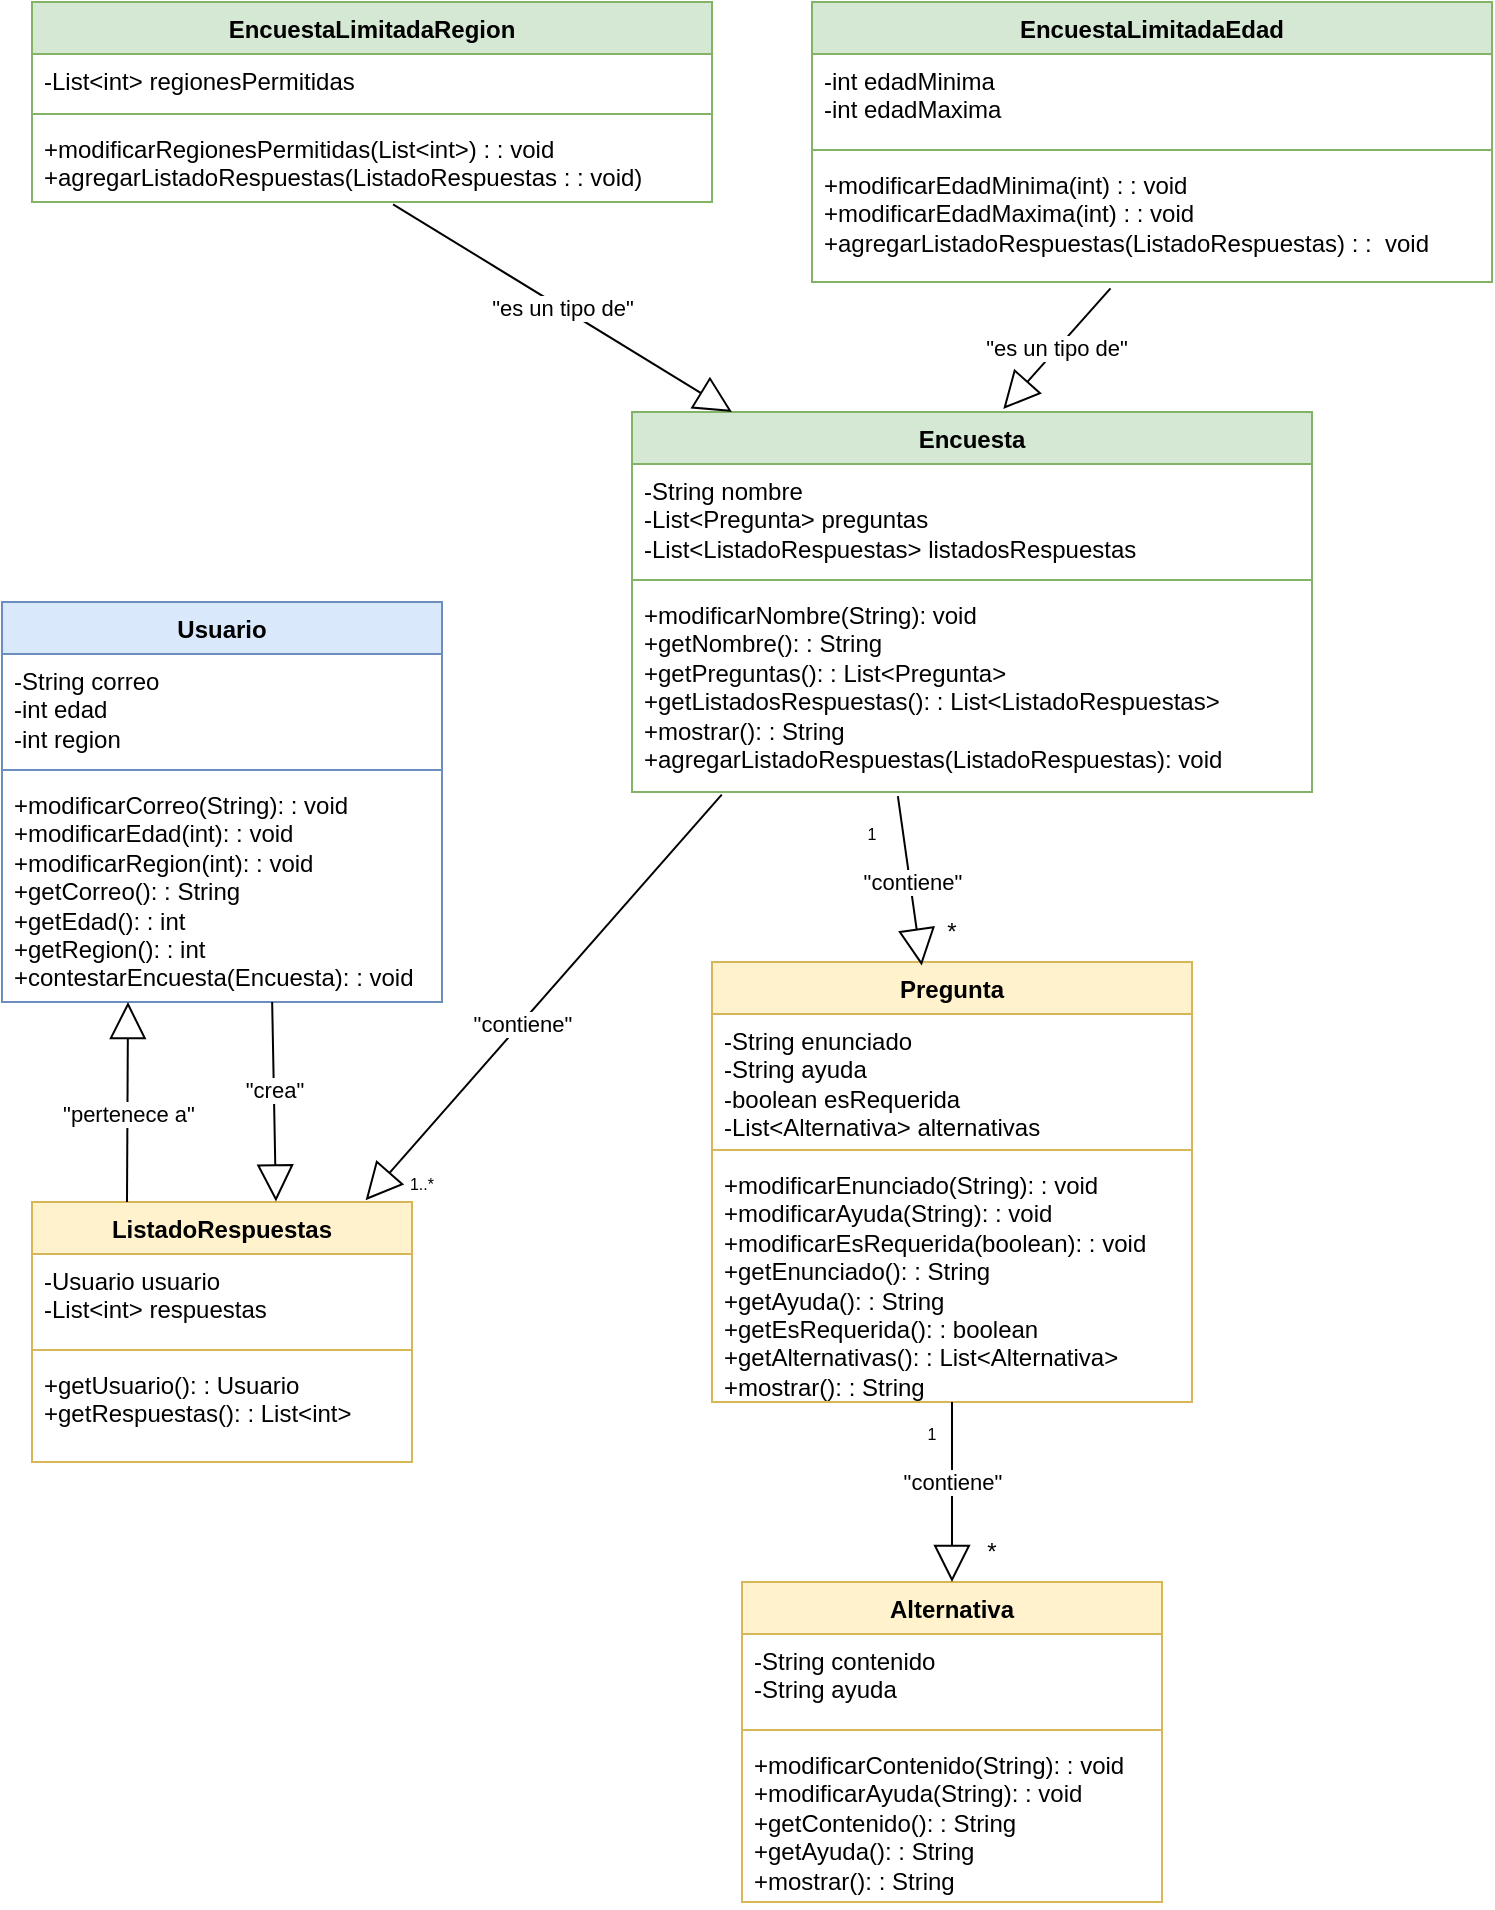 <mxfile version="24.7.10">
  <diagram name="Página-1" id="j6MuJkTMsLmQ1aXYSfne">
    <mxGraphModel dx="956" dy="516" grid="1" gridSize="10" guides="1" tooltips="1" connect="1" arrows="1" fold="1" page="1" pageScale="1" pageWidth="827" pageHeight="1169" math="0" shadow="0">
      <root>
        <mxCell id="0" />
        <mxCell id="1" parent="0" />
        <mxCell id="hdZ4ecEsuRClOm41MBSE-1" value="EncuestaLimitadaRegion" style="swimlane;fontStyle=1;align=center;verticalAlign=top;childLayout=stackLayout;horizontal=1;startSize=26;horizontalStack=0;resizeParent=1;resizeParentMax=0;resizeLast=0;collapsible=1;marginBottom=0;whiteSpace=wrap;html=1;fillColor=#d5e8d4;strokeColor=#82b366;" vertex="1" parent="1">
          <mxGeometry x="40" y="20" width="340" height="100" as="geometry" />
        </mxCell>
        <mxCell id="hdZ4ecEsuRClOm41MBSE-2" value="-List&amp;lt;int&amp;gt; regionesPermitidas" style="text;strokeColor=none;fillColor=none;align=left;verticalAlign=top;spacingLeft=4;spacingRight=4;overflow=hidden;rotatable=0;points=[[0,0.5],[1,0.5]];portConstraint=eastwest;whiteSpace=wrap;html=1;" vertex="1" parent="hdZ4ecEsuRClOm41MBSE-1">
          <mxGeometry y="26" width="340" height="26" as="geometry" />
        </mxCell>
        <mxCell id="hdZ4ecEsuRClOm41MBSE-3" value="" style="line;strokeWidth=1;fillColor=none;align=left;verticalAlign=middle;spacingTop=-1;spacingLeft=3;spacingRight=3;rotatable=0;labelPosition=right;points=[];portConstraint=eastwest;strokeColor=inherit;" vertex="1" parent="hdZ4ecEsuRClOm41MBSE-1">
          <mxGeometry y="52" width="340" height="8" as="geometry" />
        </mxCell>
        <mxCell id="hdZ4ecEsuRClOm41MBSE-4" value="&lt;div&gt;+modificarRegionesPermitidas(List&amp;lt;int&amp;gt;) : : void&lt;/div&gt;&lt;div&gt;+agregarListadoRespuestas(ListadoRespuestas : : void)&lt;br&gt;&lt;/div&gt;" style="text;strokeColor=none;fillColor=none;align=left;verticalAlign=top;spacingLeft=4;spacingRight=4;overflow=hidden;rotatable=0;points=[[0,0.5],[1,0.5]];portConstraint=eastwest;whiteSpace=wrap;html=1;" vertex="1" parent="hdZ4ecEsuRClOm41MBSE-1">
          <mxGeometry y="60" width="340" height="40" as="geometry" />
        </mxCell>
        <mxCell id="hdZ4ecEsuRClOm41MBSE-5" value="EncuestaLimitadaEdad" style="swimlane;fontStyle=1;align=center;verticalAlign=top;childLayout=stackLayout;horizontal=1;startSize=26;horizontalStack=0;resizeParent=1;resizeParentMax=0;resizeLast=0;collapsible=1;marginBottom=0;whiteSpace=wrap;html=1;fillColor=#d5e8d4;strokeColor=#82b366;" vertex="1" parent="1">
          <mxGeometry x="430" y="20" width="340" height="140" as="geometry" />
        </mxCell>
        <mxCell id="hdZ4ecEsuRClOm41MBSE-6" value="&lt;div&gt;-int edadMinima&lt;/div&gt;&lt;div&gt;-int edadMaxima&lt;br&gt;&lt;/div&gt;" style="text;strokeColor=none;fillColor=none;align=left;verticalAlign=top;spacingLeft=4;spacingRight=4;overflow=hidden;rotatable=0;points=[[0,0.5],[1,0.5]];portConstraint=eastwest;whiteSpace=wrap;html=1;" vertex="1" parent="hdZ4ecEsuRClOm41MBSE-5">
          <mxGeometry y="26" width="340" height="44" as="geometry" />
        </mxCell>
        <mxCell id="hdZ4ecEsuRClOm41MBSE-7" value="" style="line;strokeWidth=1;fillColor=none;align=left;verticalAlign=middle;spacingTop=-1;spacingLeft=3;spacingRight=3;rotatable=0;labelPosition=right;points=[];portConstraint=eastwest;strokeColor=inherit;" vertex="1" parent="hdZ4ecEsuRClOm41MBSE-5">
          <mxGeometry y="70" width="340" height="8" as="geometry" />
        </mxCell>
        <mxCell id="hdZ4ecEsuRClOm41MBSE-8" value="&lt;div&gt;+modificarEdadMinima(int) : : void&lt;br&gt;&lt;/div&gt;&lt;div&gt;+modificarEdadMaxima(int) : : void&lt;br&gt;&lt;/div&gt;&lt;div&gt;+agregarListadoRespuestas(ListadoRespuestas) : :&amp;nbsp; void&lt;br&gt;&lt;/div&gt;" style="text;strokeColor=none;fillColor=none;align=left;verticalAlign=top;spacingLeft=4;spacingRight=4;overflow=hidden;rotatable=0;points=[[0,0.5],[1,0.5]];portConstraint=eastwest;whiteSpace=wrap;html=1;" vertex="1" parent="hdZ4ecEsuRClOm41MBSE-5">
          <mxGeometry y="78" width="340" height="62" as="geometry" />
        </mxCell>
        <mxCell id="hdZ4ecEsuRClOm41MBSE-9" value="Encuesta" style="swimlane;fontStyle=1;align=center;verticalAlign=top;childLayout=stackLayout;horizontal=1;startSize=26;horizontalStack=0;resizeParent=1;resizeParentMax=0;resizeLast=0;collapsible=1;marginBottom=0;whiteSpace=wrap;html=1;fillColor=#d5e8d4;strokeColor=#82b366;" vertex="1" parent="1">
          <mxGeometry x="340" y="225" width="340" height="190" as="geometry" />
        </mxCell>
        <mxCell id="hdZ4ecEsuRClOm41MBSE-10" value="-String nombre&lt;br&gt;-List&amp;lt;Pregunta&amp;gt; preguntas&lt;br&gt;-List&amp;lt;ListadoRespuestas&amp;gt; listadosRespuestas" style="text;strokeColor=none;fillColor=none;align=left;verticalAlign=top;spacingLeft=4;spacingRight=4;overflow=hidden;rotatable=0;points=[[0,0.5],[1,0.5]];portConstraint=eastwest;whiteSpace=wrap;html=1;" vertex="1" parent="hdZ4ecEsuRClOm41MBSE-9">
          <mxGeometry y="26" width="340" height="54" as="geometry" />
        </mxCell>
        <mxCell id="hdZ4ecEsuRClOm41MBSE-11" value="" style="line;strokeWidth=1;fillColor=none;align=left;verticalAlign=middle;spacingTop=-1;spacingLeft=3;spacingRight=3;rotatable=0;labelPosition=right;points=[];portConstraint=eastwest;strokeColor=inherit;" vertex="1" parent="hdZ4ecEsuRClOm41MBSE-9">
          <mxGeometry y="80" width="340" height="8" as="geometry" />
        </mxCell>
        <mxCell id="hdZ4ecEsuRClOm41MBSE-12" value="+modificarNombre(String): void&lt;br&gt;+getNombre(): : String&lt;br&gt;+getPreguntas(): : List&amp;lt;Pregunta&amp;gt;&lt;br&gt;+getListadosRespuestas(): : List&amp;lt;ListadoRespuestas&amp;gt;&lt;br&gt;+mostrar(): : String&lt;br&gt;+agregarListadoRespuestas(ListadoRespuestas): void" style="text;strokeColor=none;fillColor=none;align=left;verticalAlign=top;spacingLeft=4;spacingRight=4;overflow=hidden;rotatable=0;points=[[0,0.5],[1,0.5]];portConstraint=eastwest;whiteSpace=wrap;html=1;" vertex="1" parent="hdZ4ecEsuRClOm41MBSE-9">
          <mxGeometry y="88" width="340" height="102" as="geometry" />
        </mxCell>
        <mxCell id="hdZ4ecEsuRClOm41MBSE-13" value="Usuario" style="swimlane;fontStyle=1;align=center;verticalAlign=top;childLayout=stackLayout;horizontal=1;startSize=26;horizontalStack=0;resizeParent=1;resizeParentMax=0;resizeLast=0;collapsible=1;marginBottom=0;whiteSpace=wrap;html=1;fillColor=#dae8fc;strokeColor=#6c8ebf;" vertex="1" parent="1">
          <mxGeometry x="25" y="320" width="220" height="200" as="geometry" />
        </mxCell>
        <mxCell id="hdZ4ecEsuRClOm41MBSE-14" value="-String correo&lt;br&gt;-int edad&lt;br&gt;-int region" style="text;strokeColor=none;fillColor=none;align=left;verticalAlign=top;spacingLeft=4;spacingRight=4;overflow=hidden;rotatable=0;points=[[0,0.5],[1,0.5]];portConstraint=eastwest;whiteSpace=wrap;html=1;" vertex="1" parent="hdZ4ecEsuRClOm41MBSE-13">
          <mxGeometry y="26" width="220" height="54" as="geometry" />
        </mxCell>
        <mxCell id="hdZ4ecEsuRClOm41MBSE-15" value="" style="line;strokeWidth=1;fillColor=none;align=left;verticalAlign=middle;spacingTop=-1;spacingLeft=3;spacingRight=3;rotatable=0;labelPosition=right;points=[];portConstraint=eastwest;strokeColor=inherit;" vertex="1" parent="hdZ4ecEsuRClOm41MBSE-13">
          <mxGeometry y="80" width="220" height="8" as="geometry" />
        </mxCell>
        <mxCell id="hdZ4ecEsuRClOm41MBSE-16" value="+modificarCorreo(String): : void&lt;br&gt;+modificarEdad(int): : void&lt;br&gt;+modificarRegion(int): : void&lt;br&gt;+getCorreo(): : String&lt;br&gt;+getEdad(): : int&lt;br&gt;+getRegion(): : int&lt;br&gt;+contestarEncuesta(Encuesta): : void" style="text;strokeColor=none;fillColor=none;align=left;verticalAlign=top;spacingLeft=4;spacingRight=4;overflow=hidden;rotatable=0;points=[[0,0.5],[1,0.5]];portConstraint=eastwest;whiteSpace=wrap;html=1;" vertex="1" parent="hdZ4ecEsuRClOm41MBSE-13">
          <mxGeometry y="88" width="220" height="112" as="geometry" />
        </mxCell>
        <mxCell id="hdZ4ecEsuRClOm41MBSE-17" value="ListadoRespuestas" style="swimlane;fontStyle=1;align=center;verticalAlign=top;childLayout=stackLayout;horizontal=1;startSize=26;horizontalStack=0;resizeParent=1;resizeParentMax=0;resizeLast=0;collapsible=1;marginBottom=0;whiteSpace=wrap;html=1;fillColor=#fff2cc;strokeColor=#d6b656;" vertex="1" parent="1">
          <mxGeometry x="40" y="620" width="190" height="130" as="geometry" />
        </mxCell>
        <mxCell id="hdZ4ecEsuRClOm41MBSE-18" value="-Usuario usuario&lt;br&gt;-List&amp;lt;int&amp;gt; respuestas" style="text;strokeColor=none;fillColor=none;align=left;verticalAlign=top;spacingLeft=4;spacingRight=4;overflow=hidden;rotatable=0;points=[[0,0.5],[1,0.5]];portConstraint=eastwest;whiteSpace=wrap;html=1;" vertex="1" parent="hdZ4ecEsuRClOm41MBSE-17">
          <mxGeometry y="26" width="190" height="44" as="geometry" />
        </mxCell>
        <mxCell id="hdZ4ecEsuRClOm41MBSE-19" value="" style="line;strokeWidth=1;fillColor=none;align=left;verticalAlign=middle;spacingTop=-1;spacingLeft=3;spacingRight=3;rotatable=0;labelPosition=right;points=[];portConstraint=eastwest;strokeColor=inherit;" vertex="1" parent="hdZ4ecEsuRClOm41MBSE-17">
          <mxGeometry y="70" width="190" height="8" as="geometry" />
        </mxCell>
        <mxCell id="hdZ4ecEsuRClOm41MBSE-20" value="+getUsuario(): : Usuario&lt;br&gt;+getRespuestas(): : List&amp;lt;int&amp;gt;" style="text;strokeColor=none;fillColor=none;align=left;verticalAlign=top;spacingLeft=4;spacingRight=4;overflow=hidden;rotatable=0;points=[[0,0.5],[1,0.5]];portConstraint=eastwest;whiteSpace=wrap;html=1;" vertex="1" parent="hdZ4ecEsuRClOm41MBSE-17">
          <mxGeometry y="78" width="190" height="52" as="geometry" />
        </mxCell>
        <mxCell id="hdZ4ecEsuRClOm41MBSE-21" value="Pregunta" style="swimlane;fontStyle=1;align=center;verticalAlign=top;childLayout=stackLayout;horizontal=1;startSize=26;horizontalStack=0;resizeParent=1;resizeParentMax=0;resizeLast=0;collapsible=1;marginBottom=0;whiteSpace=wrap;html=1;fillColor=#fff2cc;strokeColor=#d6b656;" vertex="1" parent="1">
          <mxGeometry x="380" y="500" width="240" height="220" as="geometry" />
        </mxCell>
        <mxCell id="hdZ4ecEsuRClOm41MBSE-22" value="-String enunciado&lt;br&gt;-String ayuda&lt;br&gt;-boolean esRequerida&lt;br&gt;-List&amp;lt;Alternativa&amp;gt; alternativas" style="text;strokeColor=none;fillColor=none;align=left;verticalAlign=top;spacingLeft=4;spacingRight=4;overflow=hidden;rotatable=0;points=[[0,0.5],[1,0.5]];portConstraint=eastwest;whiteSpace=wrap;html=1;" vertex="1" parent="hdZ4ecEsuRClOm41MBSE-21">
          <mxGeometry y="26" width="240" height="64" as="geometry" />
        </mxCell>
        <mxCell id="hdZ4ecEsuRClOm41MBSE-23" value="" style="line;strokeWidth=1;fillColor=none;align=left;verticalAlign=middle;spacingTop=-1;spacingLeft=3;spacingRight=3;rotatable=0;labelPosition=right;points=[];portConstraint=eastwest;strokeColor=inherit;" vertex="1" parent="hdZ4ecEsuRClOm41MBSE-21">
          <mxGeometry y="90" width="240" height="8" as="geometry" />
        </mxCell>
        <mxCell id="hdZ4ecEsuRClOm41MBSE-24" value="+modificarEnunciado(String): : void&lt;br&gt;+modificarAyuda(String): : void&lt;br&gt;+modificarEsRequerida(boolean): : void&lt;br&gt;+getEnunciado(): : String&lt;br&gt;+getAyuda(): : String&lt;br&gt;+getEsRequerida(): : boolean&lt;br&gt;+getAlternativas(): : List&amp;lt;Alternativa&amp;gt;&lt;br&gt;+mostrar(): : String" style="text;strokeColor=none;fillColor=none;align=left;verticalAlign=top;spacingLeft=4;spacingRight=4;overflow=hidden;rotatable=0;points=[[0,0.5],[1,0.5]];portConstraint=eastwest;whiteSpace=wrap;html=1;" vertex="1" parent="hdZ4ecEsuRClOm41MBSE-21">
          <mxGeometry y="98" width="240" height="122" as="geometry" />
        </mxCell>
        <mxCell id="hdZ4ecEsuRClOm41MBSE-25" value="Alternativa" style="swimlane;fontStyle=1;align=center;verticalAlign=top;childLayout=stackLayout;horizontal=1;startSize=26;horizontalStack=0;resizeParent=1;resizeParentMax=0;resizeLast=0;collapsible=1;marginBottom=0;whiteSpace=wrap;html=1;fillColor=#fff2cc;strokeColor=#d6b656;" vertex="1" parent="1">
          <mxGeometry x="395" y="810" width="210" height="160" as="geometry" />
        </mxCell>
        <mxCell id="hdZ4ecEsuRClOm41MBSE-26" value="-String contenido&lt;br&gt;-String ayuda" style="text;strokeColor=none;fillColor=none;align=left;verticalAlign=top;spacingLeft=4;spacingRight=4;overflow=hidden;rotatable=0;points=[[0,0.5],[1,0.5]];portConstraint=eastwest;whiteSpace=wrap;html=1;" vertex="1" parent="hdZ4ecEsuRClOm41MBSE-25">
          <mxGeometry y="26" width="210" height="44" as="geometry" />
        </mxCell>
        <mxCell id="hdZ4ecEsuRClOm41MBSE-27" value="" style="line;strokeWidth=1;fillColor=none;align=left;verticalAlign=middle;spacingTop=-1;spacingLeft=3;spacingRight=3;rotatable=0;labelPosition=right;points=[];portConstraint=eastwest;strokeColor=inherit;" vertex="1" parent="hdZ4ecEsuRClOm41MBSE-25">
          <mxGeometry y="70" width="210" height="8" as="geometry" />
        </mxCell>
        <mxCell id="hdZ4ecEsuRClOm41MBSE-28" value="+modificarContenido(String): : void&lt;br&gt;+modificarAyuda(String): : void&lt;br&gt;+getContenido(): : String&lt;br&gt;+getAyuda(): : String&lt;br&gt;+mostrar(): : String" style="text;strokeColor=none;fillColor=none;align=left;verticalAlign=top;spacingLeft=4;spacingRight=4;overflow=hidden;rotatable=0;points=[[0,0.5],[1,0.5]];portConstraint=eastwest;whiteSpace=wrap;html=1;" vertex="1" parent="hdZ4ecEsuRClOm41MBSE-25">
          <mxGeometry y="78" width="210" height="82" as="geometry" />
        </mxCell>
        <mxCell id="hdZ4ecEsuRClOm41MBSE-29" value="&quot;es un tipo de&quot;" style="endArrow=block;endSize=16;endFill=0;html=1;rounded=0;exitX=0.439;exitY=1.052;exitDx=0;exitDy=0;exitPerimeter=0;entryX=0.546;entryY=-0.008;entryDx=0;entryDy=0;entryPerimeter=0;" edge="1" parent="1" source="hdZ4ecEsuRClOm41MBSE-8" target="hdZ4ecEsuRClOm41MBSE-9">
          <mxGeometry width="160" relative="1" as="geometry">
            <mxPoint x="710" y="220" as="sourcePoint" />
            <mxPoint x="870" y="220" as="targetPoint" />
          </mxGeometry>
        </mxCell>
        <mxCell id="hdZ4ecEsuRClOm41MBSE-30" value="&quot;es un tipo de&quot;" style="endArrow=block;endSize=16;endFill=0;html=1;rounded=0;exitX=0.531;exitY=1.029;exitDx=0;exitDy=0;exitPerimeter=0;entryX=0.147;entryY=0;entryDx=0;entryDy=0;entryPerimeter=0;" edge="1" parent="1" source="hdZ4ecEsuRClOm41MBSE-4" target="hdZ4ecEsuRClOm41MBSE-9">
          <mxGeometry width="160" relative="1" as="geometry">
            <mxPoint x="253" y="140" as="sourcePoint" />
            <mxPoint x="200" y="195" as="targetPoint" />
          </mxGeometry>
        </mxCell>
        <mxCell id="hdZ4ecEsuRClOm41MBSE-36" value="&quot;contiene&quot;" style="endArrow=block;endSize=16;endFill=0;html=1;rounded=0;exitX=0.132;exitY=1.013;exitDx=0;exitDy=0;exitPerimeter=0;entryX=0.878;entryY=-0.007;entryDx=0;entryDy=0;entryPerimeter=0;verticalAlign=middle;" edge="1" parent="1" source="hdZ4ecEsuRClOm41MBSE-12" target="hdZ4ecEsuRClOm41MBSE-17">
          <mxGeometry x="0.125" width="160" relative="1" as="geometry">
            <mxPoint x="170" y="584" as="sourcePoint" />
            <mxPoint x="330" y="584" as="targetPoint" />
            <mxPoint as="offset" />
          </mxGeometry>
        </mxCell>
        <mxCell id="hdZ4ecEsuRClOm41MBSE-37" value="&quot;contiene&quot;" style="endArrow=block;endSize=16;endFill=0;html=1;rounded=0;exitX=0.391;exitY=1.02;exitDx=0;exitDy=0;exitPerimeter=0;entryX=0.437;entryY=0.008;entryDx=0;entryDy=0;entryPerimeter=0;verticalAlign=middle;" edge="1" parent="1" source="hdZ4ecEsuRClOm41MBSE-12" target="hdZ4ecEsuRClOm41MBSE-21">
          <mxGeometry x="0.017" y="1" width="160" relative="1" as="geometry">
            <mxPoint x="430" y="430" as="sourcePoint" />
            <mxPoint x="252" y="633" as="targetPoint" />
            <mxPoint as="offset" />
          </mxGeometry>
        </mxCell>
        <mxCell id="hdZ4ecEsuRClOm41MBSE-38" value="&quot;contiene&quot;" style="endArrow=block;endSize=16;endFill=0;html=1;rounded=0;exitX=0.5;exitY=1;exitDx=0;exitDy=0;verticalAlign=middle;" edge="1" parent="1" source="hdZ4ecEsuRClOm41MBSE-21" target="hdZ4ecEsuRClOm41MBSE-25">
          <mxGeometry x="-0.111" width="160" relative="1" as="geometry">
            <mxPoint x="328" y="750" as="sourcePoint" />
            <mxPoint x="150" y="953" as="targetPoint" />
            <mxPoint as="offset" />
          </mxGeometry>
        </mxCell>
        <mxCell id="hdZ4ecEsuRClOm41MBSE-39" value="&quot;crea&quot;" style="endArrow=block;endSize=16;endFill=0;html=1;rounded=0;exitX=0.614;exitY=1;exitDx=0;exitDy=0;verticalAlign=middle;exitPerimeter=0;entryX=0.642;entryY=-0.002;entryDx=0;entryDy=0;entryPerimeter=0;" edge="1" parent="1" source="hdZ4ecEsuRClOm41MBSE-16" target="hdZ4ecEsuRClOm41MBSE-17">
          <mxGeometry x="-0.111" width="160" relative="1" as="geometry">
            <mxPoint x="160" y="530" as="sourcePoint" />
            <mxPoint x="170" y="600" as="targetPoint" />
            <mxPoint as="offset" />
          </mxGeometry>
        </mxCell>
        <mxCell id="hdZ4ecEsuRClOm41MBSE-40" value="&quot;pertenece a&quot;" style="endArrow=block;endSize=16;endFill=0;html=1;rounded=0;exitX=0.25;exitY=0;exitDx=0;exitDy=0;verticalAlign=middle;" edge="1" parent="1" source="hdZ4ecEsuRClOm41MBSE-17">
          <mxGeometry x="-0.111" width="160" relative="1" as="geometry">
            <mxPoint x="20" y="540" as="sourcePoint" />
            <mxPoint x="88" y="520" as="targetPoint" />
            <mxPoint as="offset" />
          </mxGeometry>
        </mxCell>
        <mxCell id="hdZ4ecEsuRClOm41MBSE-41" value="&lt;font style=&quot;font-size: 8px;&quot;&gt;1&lt;/font&gt;" style="text;html=1;align=center;verticalAlign=middle;whiteSpace=wrap;rounded=0;" vertex="1" parent="1">
          <mxGeometry x="450" y="430" width="20" height="10" as="geometry" />
        </mxCell>
        <mxCell id="hdZ4ecEsuRClOm41MBSE-43" value="&lt;font style=&quot;font-size: 8px;&quot;&gt;1&lt;/font&gt;" style="text;html=1;align=center;verticalAlign=middle;whiteSpace=wrap;rounded=0;" vertex="1" parent="1">
          <mxGeometry x="480" y="730" width="20" height="10" as="geometry" />
        </mxCell>
        <mxCell id="hdZ4ecEsuRClOm41MBSE-45" value="&lt;font style=&quot;font-size: 8px;&quot;&gt;1..*&lt;/font&gt;" style="text;html=1;align=center;verticalAlign=middle;whiteSpace=wrap;rounded=0;" vertex="1" parent="1">
          <mxGeometry x="225" y="605" width="20" height="10" as="geometry" />
        </mxCell>
        <mxCell id="hdZ4ecEsuRClOm41MBSE-46" value="*" style="text;html=1;align=center;verticalAlign=middle;whiteSpace=wrap;rounded=0;" vertex="1" parent="1">
          <mxGeometry x="490" y="480" width="20" height="10" as="geometry" />
        </mxCell>
        <mxCell id="hdZ4ecEsuRClOm41MBSE-47" value="*" style="text;html=1;align=center;verticalAlign=middle;whiteSpace=wrap;rounded=0;" vertex="1" parent="1">
          <mxGeometry x="510" y="790" width="20" height="10" as="geometry" />
        </mxCell>
      </root>
    </mxGraphModel>
  </diagram>
</mxfile>
